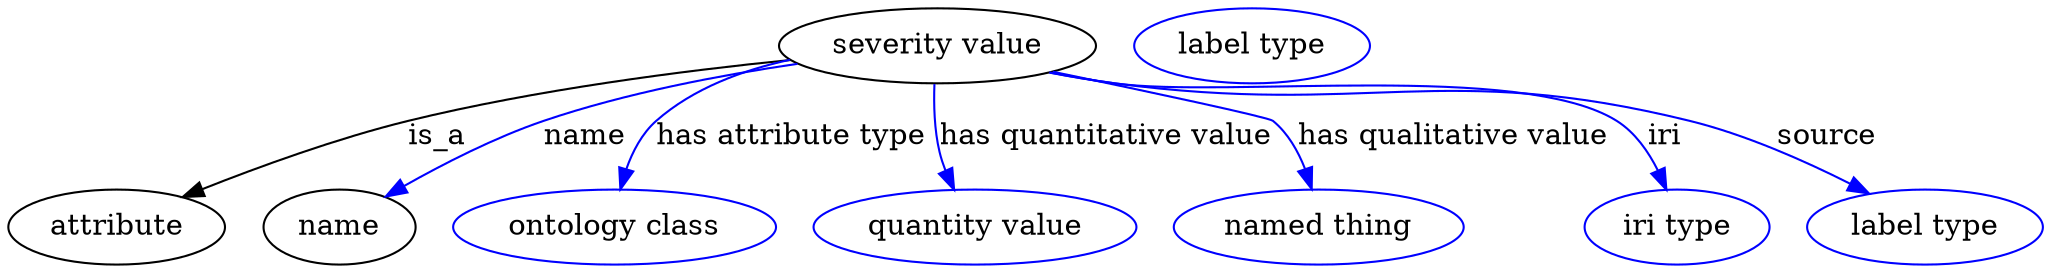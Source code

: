 digraph {
	graph [bb="0,0,975.54,123"];
	node [label="\N"];
	"severity value"	 [height=0.5,
		label="severity value",
		pos="445,105",
		width=2.1123];
	attribute	 [height=0.5,
		pos="51.995,18",
		width=1.4443];
	"severity value" -> attribute	 [label=is_a,
		lp="205,61.5",
		pos="e,84.52,32.157 373.33,98.914 322.01,93.573 251.58,84.225 191,69 157.69,60.63 121.29,47.107 94.099,36.088"];
	name	 [height=0.5,
		pos="158,18",
		width=1.011];
	"severity value" -> name	 [color=blue,
		label=name,
		lp="276,61.5",
		pos="e,180.9,32.37 376.83,96.92 340.32,91.378 294.97,82.525 256,69 232.79,60.948 208.28,48.192 189.58,37.452",
		style=solid];
	"has attribute type"	 [color=blue,
		height=0.5,
		label="ontology class",
		pos="290,18",
		width=2.1484];
	"severity value" -> "has attribute type"	 [color=blue,
		label="has attribute type",
		lp="375,61.5",
		pos="e,292.94,36.42 383.64,94.222 353.5,87.846 321.26,79.056 310,69 303.26,62.991 298.78,54.431 295.79,46.036",
		style=solid];
	"has quantitative value"	 [color=blue,
		height=0.5,
		label="quantity value",
		pos="463,18",
		width=2.1484];
	"severity value" -> "has quantitative value"	 [color=blue,
		label="has quantitative value",
		lp="526,61.5",
		pos="e,452.61,36.141 443.52,86.832 443.17,76.991 443.49,64.691 446,54 446.66,51.161 447.57,48.28 448.62,45.448",
		style=solid];
	"has qualitative value"	 [color=blue,
		height=0.5,
		label="named thing",
		pos="628,18",
		width=1.9318];
	"severity value" -> "has qualitative value"	 [color=blue,
		label="has qualitative value",
		lp="692.5,61.5",
		pos="e,624.55,36.092 501.63,92.959 547.16,83.183 603.89,70.741 606,69 613.15,63.076 618.03,54.39 621.34,45.86",
		style=solid];
	iri	 [color=blue,
		height=0.5,
		label="iri type",
		pos="800,18",
		width=1.2277];
	"severity value" -> iri	 [color=blue,
		label=iri,
		lp="794,61.5",
		pos="e,794.57,36.23 499.67,92.294 509.72,90.282 520.14,88.405 530,87 583.16,79.42 725.61,97.716 771,69 779.68,63.503 786.03,54.412 790.53,\
45.416",
		style=solid];
	source	 [color=blue,
		height=0.5,
		label="label type",
		pos="919,18",
		width=1.5707];
	"severity value" -> source	 [color=blue,
		label=source,
		lp="872.5,61.5",
		pos="e,891.22,33.942 499.21,92.309 509.39,90.27 519.98,88.379 530,87 651.77,70.223 686.73,98.762 806,69 832.55,62.373 860.61,49.743 882.13,\
38.711",
		style=solid];
	attribute_name	 [color=blue,
		height=0.5,
		label="label type",
		pos="596,105",
		width=1.5707];
}
